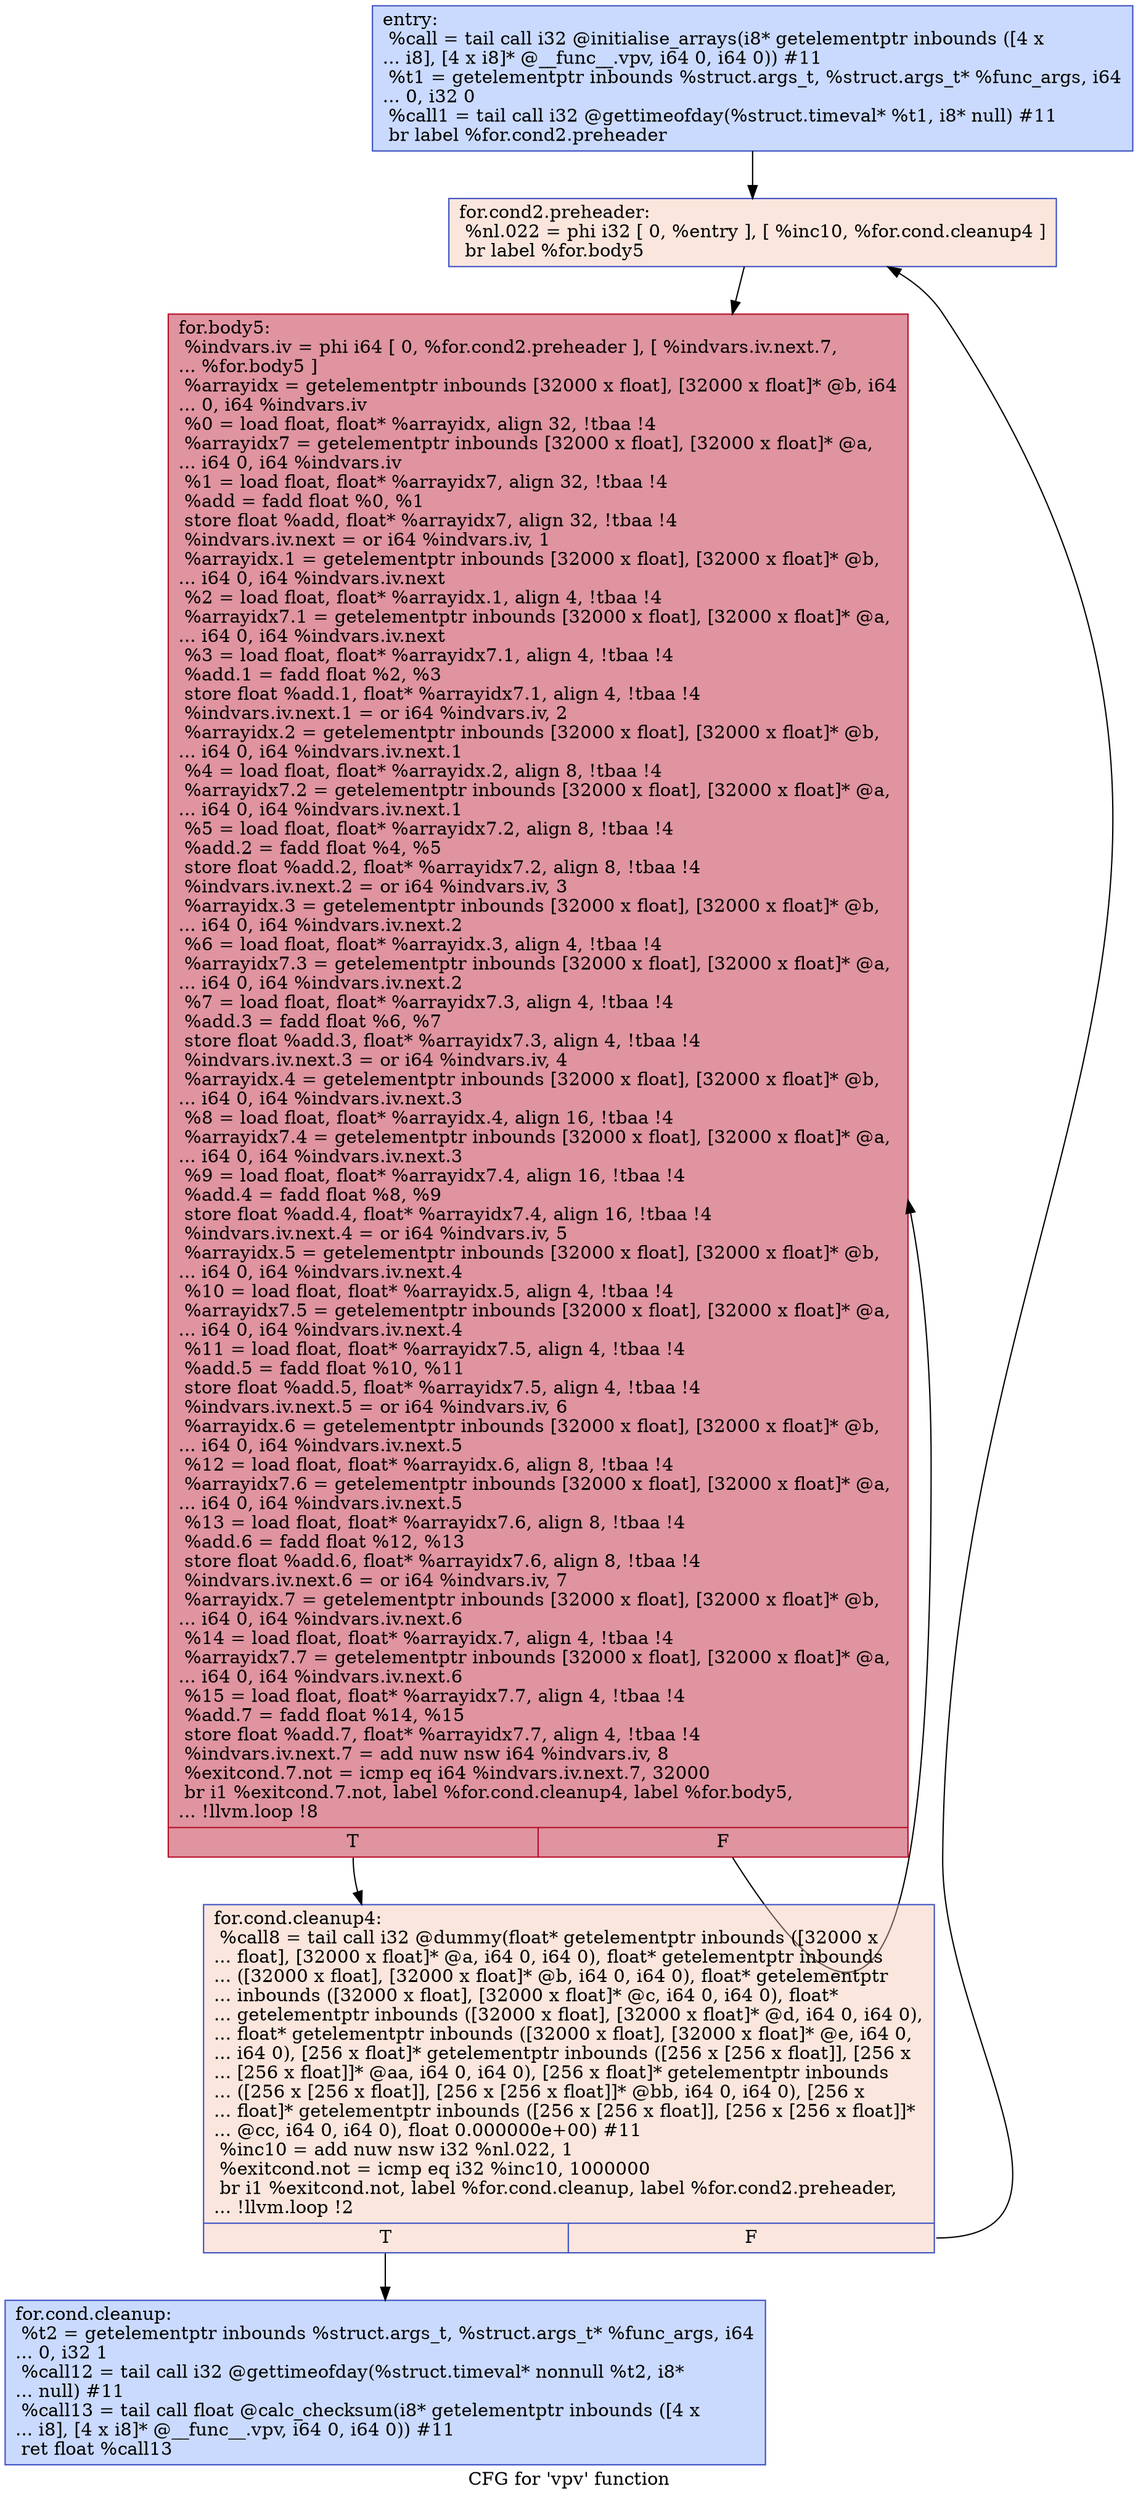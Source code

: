 digraph "CFG for 'vpv' function" {
	label="CFG for 'vpv' function";

	Node0x564c93cdbfa0 [shape=record,color="#3d50c3ff", style=filled, fillcolor="#88abfd70",label="{entry:\l  %call = tail call i32 @initialise_arrays(i8* getelementptr inbounds ([4 x\l... i8], [4 x i8]* @__func__.vpv, i64 0, i64 0)) #11\l  %t1 = getelementptr inbounds %struct.args_t, %struct.args_t* %func_args, i64\l... 0, i32 0\l  %call1 = tail call i32 @gettimeofday(%struct.timeval* %t1, i8* null) #11\l  br label %for.cond2.preheader\l}"];
	Node0x564c93cdbfa0 -> Node0x564c93cdc440;
	Node0x564c93cdc440 [shape=record,color="#3d50c3ff", style=filled, fillcolor="#f3c7b170",label="{for.cond2.preheader:                              \l  %nl.022 = phi i32 [ 0, %entry ], [ %inc10, %for.cond.cleanup4 ]\l  br label %for.body5\l}"];
	Node0x564c93cdc440 -> Node0x564c93cdc670;
	Node0x564c93cdc730 [shape=record,color="#3d50c3ff", style=filled, fillcolor="#88abfd70",label="{for.cond.cleanup:                                 \l  %t2 = getelementptr inbounds %struct.args_t, %struct.args_t* %func_args, i64\l... 0, i32 1\l  %call12 = tail call i32 @gettimeofday(%struct.timeval* nonnull %t2, i8*\l... null) #11\l  %call13 = tail call float @calc_checksum(i8* getelementptr inbounds ([4 x\l... i8], [4 x i8]* @__func__.vpv, i64 0, i64 0)) #11\l  ret float %call13\l}"];
	Node0x564c93cdc560 [shape=record,color="#3d50c3ff", style=filled, fillcolor="#f3c7b170",label="{for.cond.cleanup4:                                \l  %call8 = tail call i32 @dummy(float* getelementptr inbounds ([32000 x\l... float], [32000 x float]* @a, i64 0, i64 0), float* getelementptr inbounds\l... ([32000 x float], [32000 x float]* @b, i64 0, i64 0), float* getelementptr\l... inbounds ([32000 x float], [32000 x float]* @c, i64 0, i64 0), float*\l... getelementptr inbounds ([32000 x float], [32000 x float]* @d, i64 0, i64 0),\l... float* getelementptr inbounds ([32000 x float], [32000 x float]* @e, i64 0,\l... i64 0), [256 x float]* getelementptr inbounds ([256 x [256 x float]], [256 x\l... [256 x float]]* @aa, i64 0, i64 0), [256 x float]* getelementptr inbounds\l... ([256 x [256 x float]], [256 x [256 x float]]* @bb, i64 0, i64 0), [256 x\l... float]* getelementptr inbounds ([256 x [256 x float]], [256 x [256 x float]]*\l... @cc, i64 0, i64 0), float 0.000000e+00) #11\l  %inc10 = add nuw nsw i32 %nl.022, 1\l  %exitcond.not = icmp eq i32 %inc10, 1000000\l  br i1 %exitcond.not, label %for.cond.cleanup, label %for.cond2.preheader,\l... !llvm.loop !2\l|{<s0>T|<s1>F}}"];
	Node0x564c93cdc560:s0 -> Node0x564c93cdc730;
	Node0x564c93cdc560:s1 -> Node0x564c93cdc440;
	Node0x564c93cdc670 [shape=record,color="#b70d28ff", style=filled, fillcolor="#b70d2870",label="{for.body5:                                        \l  %indvars.iv = phi i64 [ 0, %for.cond2.preheader ], [ %indvars.iv.next.7,\l... %for.body5 ]\l  %arrayidx = getelementptr inbounds [32000 x float], [32000 x float]* @b, i64\l... 0, i64 %indvars.iv\l  %0 = load float, float* %arrayidx, align 32, !tbaa !4\l  %arrayidx7 = getelementptr inbounds [32000 x float], [32000 x float]* @a,\l... i64 0, i64 %indvars.iv\l  %1 = load float, float* %arrayidx7, align 32, !tbaa !4\l  %add = fadd float %0, %1\l  store float %add, float* %arrayidx7, align 32, !tbaa !4\l  %indvars.iv.next = or i64 %indvars.iv, 1\l  %arrayidx.1 = getelementptr inbounds [32000 x float], [32000 x float]* @b,\l... i64 0, i64 %indvars.iv.next\l  %2 = load float, float* %arrayidx.1, align 4, !tbaa !4\l  %arrayidx7.1 = getelementptr inbounds [32000 x float], [32000 x float]* @a,\l... i64 0, i64 %indvars.iv.next\l  %3 = load float, float* %arrayidx7.1, align 4, !tbaa !4\l  %add.1 = fadd float %2, %3\l  store float %add.1, float* %arrayidx7.1, align 4, !tbaa !4\l  %indvars.iv.next.1 = or i64 %indvars.iv, 2\l  %arrayidx.2 = getelementptr inbounds [32000 x float], [32000 x float]* @b,\l... i64 0, i64 %indvars.iv.next.1\l  %4 = load float, float* %arrayidx.2, align 8, !tbaa !4\l  %arrayidx7.2 = getelementptr inbounds [32000 x float], [32000 x float]* @a,\l... i64 0, i64 %indvars.iv.next.1\l  %5 = load float, float* %arrayidx7.2, align 8, !tbaa !4\l  %add.2 = fadd float %4, %5\l  store float %add.2, float* %arrayidx7.2, align 8, !tbaa !4\l  %indvars.iv.next.2 = or i64 %indvars.iv, 3\l  %arrayidx.3 = getelementptr inbounds [32000 x float], [32000 x float]* @b,\l... i64 0, i64 %indvars.iv.next.2\l  %6 = load float, float* %arrayidx.3, align 4, !tbaa !4\l  %arrayidx7.3 = getelementptr inbounds [32000 x float], [32000 x float]* @a,\l... i64 0, i64 %indvars.iv.next.2\l  %7 = load float, float* %arrayidx7.3, align 4, !tbaa !4\l  %add.3 = fadd float %6, %7\l  store float %add.3, float* %arrayidx7.3, align 4, !tbaa !4\l  %indvars.iv.next.3 = or i64 %indvars.iv, 4\l  %arrayidx.4 = getelementptr inbounds [32000 x float], [32000 x float]* @b,\l... i64 0, i64 %indvars.iv.next.3\l  %8 = load float, float* %arrayidx.4, align 16, !tbaa !4\l  %arrayidx7.4 = getelementptr inbounds [32000 x float], [32000 x float]* @a,\l... i64 0, i64 %indvars.iv.next.3\l  %9 = load float, float* %arrayidx7.4, align 16, !tbaa !4\l  %add.4 = fadd float %8, %9\l  store float %add.4, float* %arrayidx7.4, align 16, !tbaa !4\l  %indvars.iv.next.4 = or i64 %indvars.iv, 5\l  %arrayidx.5 = getelementptr inbounds [32000 x float], [32000 x float]* @b,\l... i64 0, i64 %indvars.iv.next.4\l  %10 = load float, float* %arrayidx.5, align 4, !tbaa !4\l  %arrayidx7.5 = getelementptr inbounds [32000 x float], [32000 x float]* @a,\l... i64 0, i64 %indvars.iv.next.4\l  %11 = load float, float* %arrayidx7.5, align 4, !tbaa !4\l  %add.5 = fadd float %10, %11\l  store float %add.5, float* %arrayidx7.5, align 4, !tbaa !4\l  %indvars.iv.next.5 = or i64 %indvars.iv, 6\l  %arrayidx.6 = getelementptr inbounds [32000 x float], [32000 x float]* @b,\l... i64 0, i64 %indvars.iv.next.5\l  %12 = load float, float* %arrayidx.6, align 8, !tbaa !4\l  %arrayidx7.6 = getelementptr inbounds [32000 x float], [32000 x float]* @a,\l... i64 0, i64 %indvars.iv.next.5\l  %13 = load float, float* %arrayidx7.6, align 8, !tbaa !4\l  %add.6 = fadd float %12, %13\l  store float %add.6, float* %arrayidx7.6, align 8, !tbaa !4\l  %indvars.iv.next.6 = or i64 %indvars.iv, 7\l  %arrayidx.7 = getelementptr inbounds [32000 x float], [32000 x float]* @b,\l... i64 0, i64 %indvars.iv.next.6\l  %14 = load float, float* %arrayidx.7, align 4, !tbaa !4\l  %arrayidx7.7 = getelementptr inbounds [32000 x float], [32000 x float]* @a,\l... i64 0, i64 %indvars.iv.next.6\l  %15 = load float, float* %arrayidx7.7, align 4, !tbaa !4\l  %add.7 = fadd float %14, %15\l  store float %add.7, float* %arrayidx7.7, align 4, !tbaa !4\l  %indvars.iv.next.7 = add nuw nsw i64 %indvars.iv, 8\l  %exitcond.7.not = icmp eq i64 %indvars.iv.next.7, 32000\l  br i1 %exitcond.7.not, label %for.cond.cleanup4, label %for.body5,\l... !llvm.loop !8\l|{<s0>T|<s1>F}}"];
	Node0x564c93cdc670:s0 -> Node0x564c93cdc560;
	Node0x564c93cdc670:s1 -> Node0x564c93cdc670;
}
